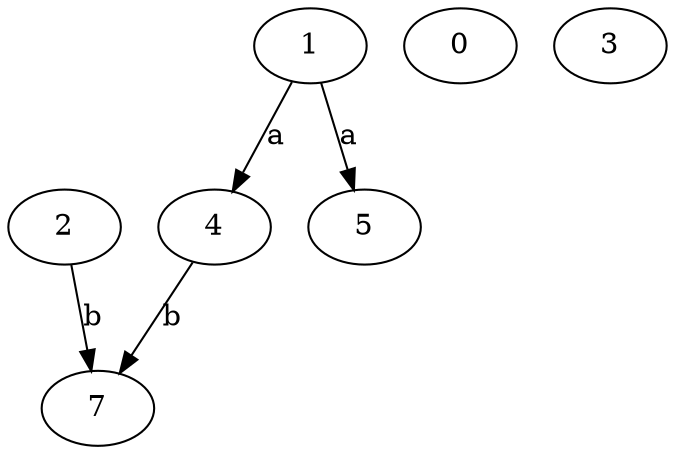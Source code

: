 strict digraph  {
4;
0;
1;
2;
3;
5;
7;
4 -> 7  [label=b];
1 -> 4  [label=a];
1 -> 5  [label=a];
2 -> 7  [label=b];
}
